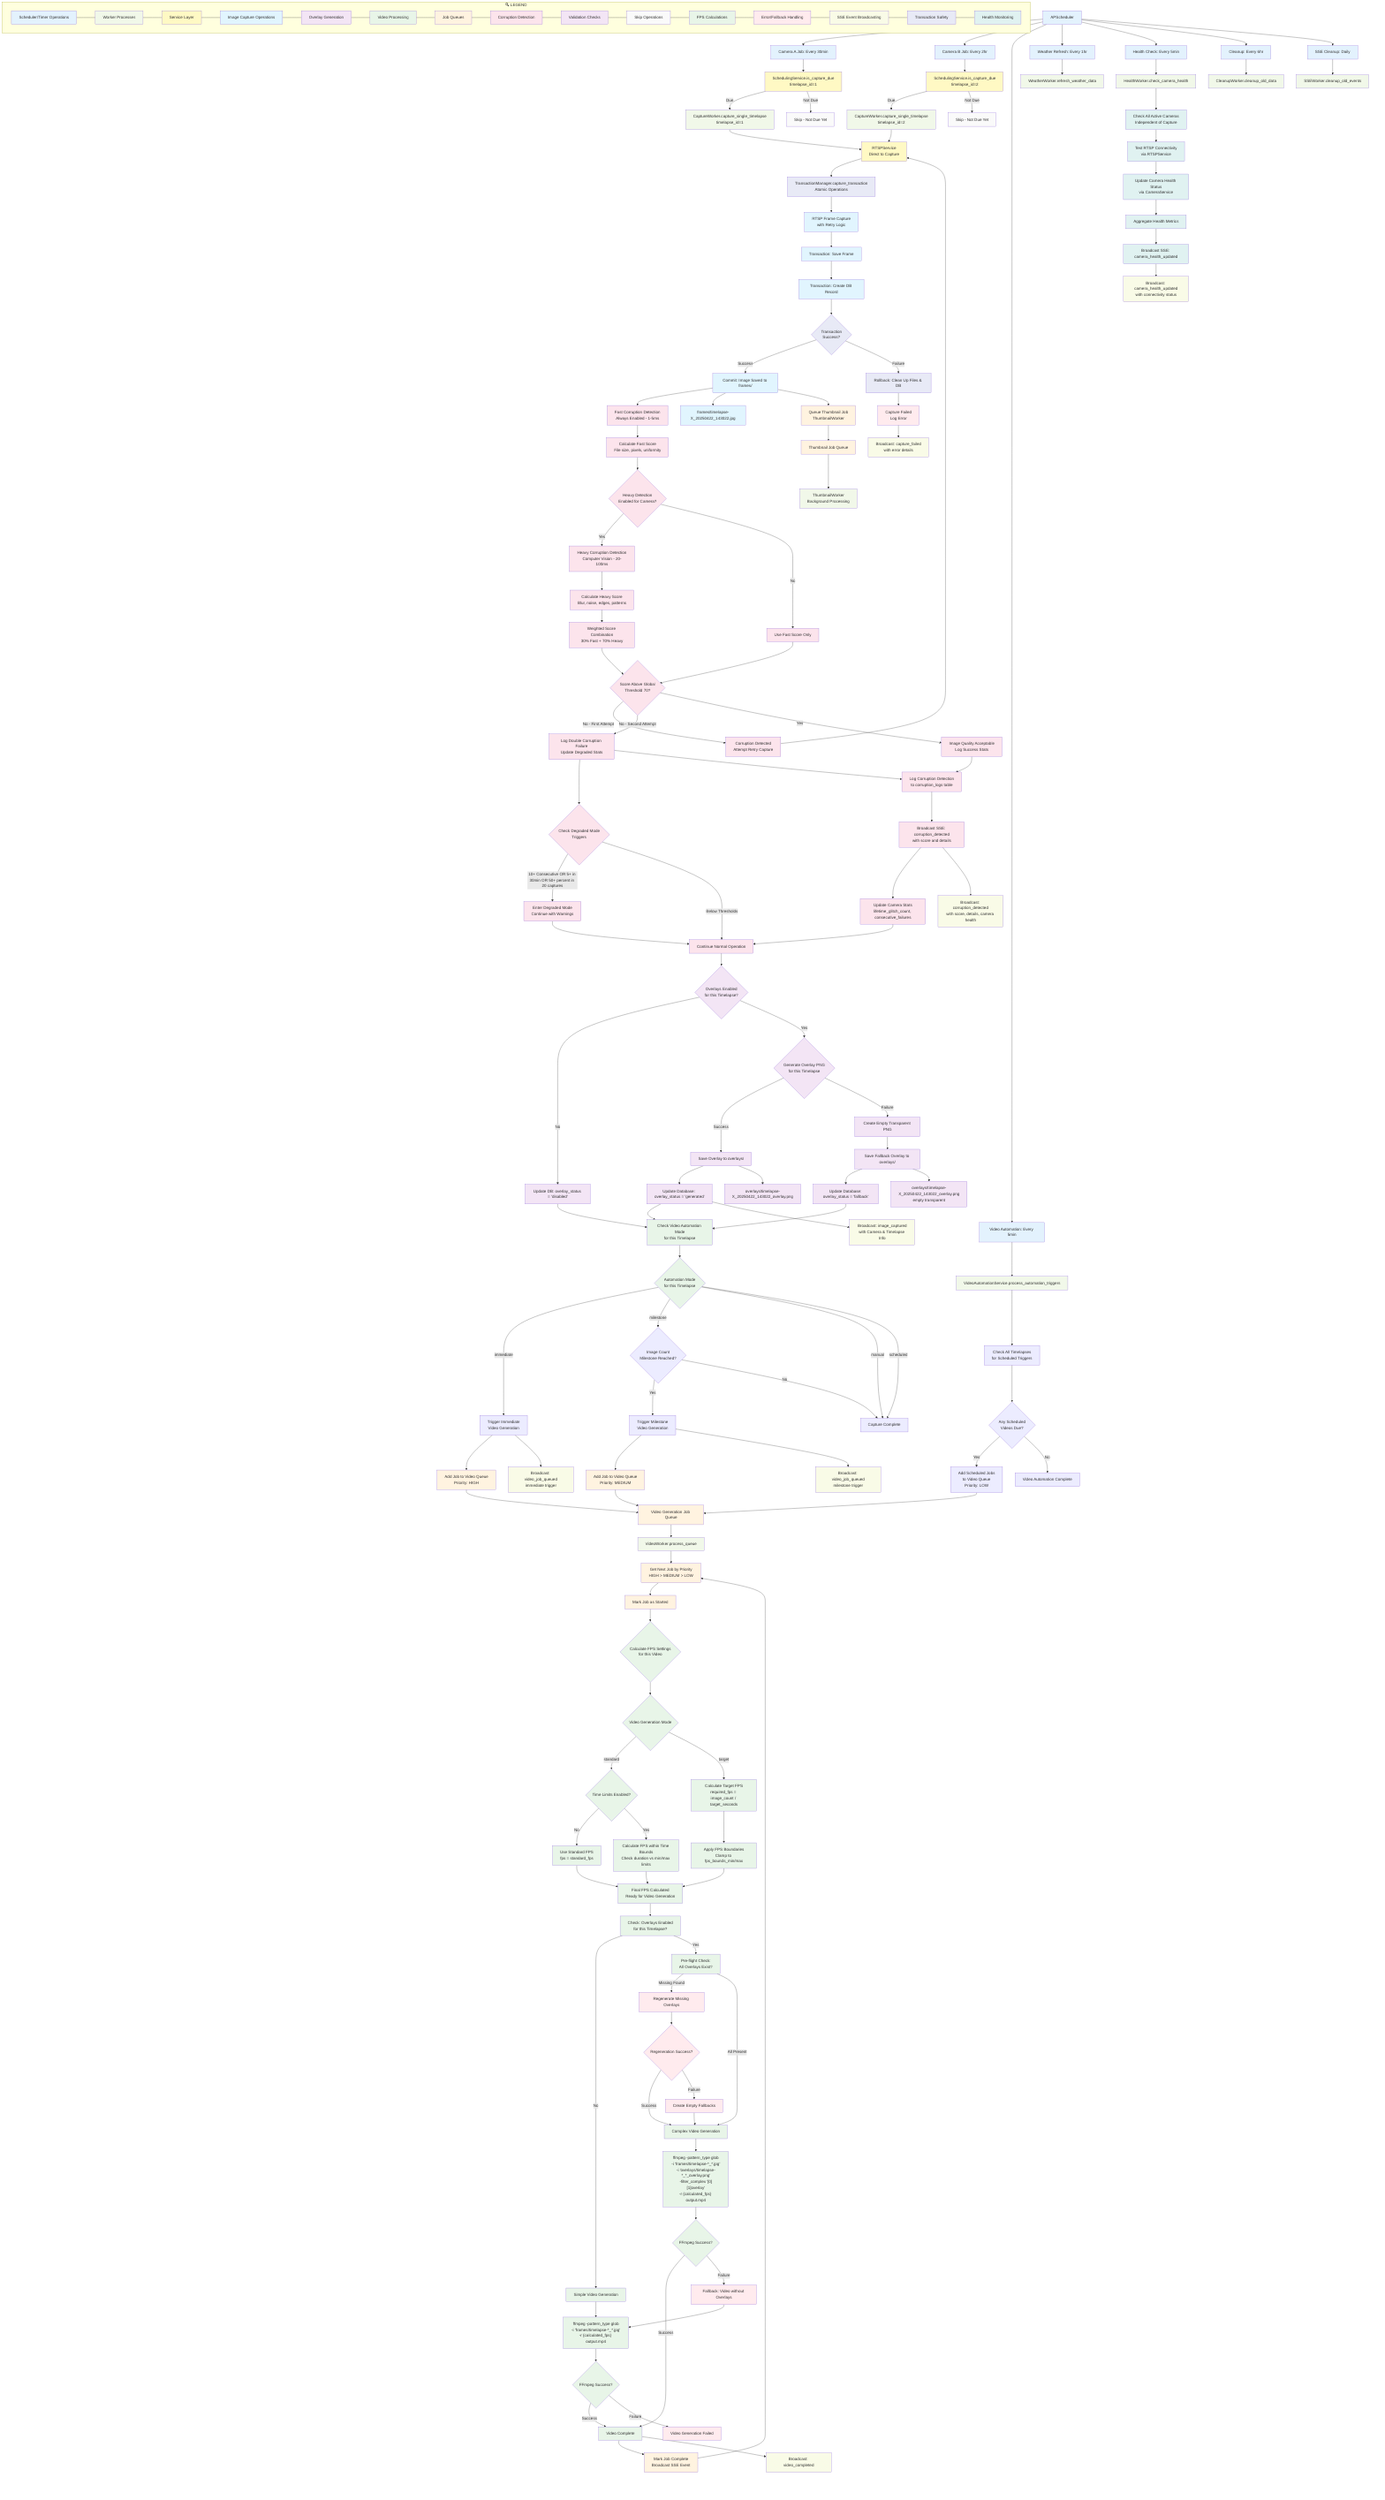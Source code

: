 flowchart TD
    %% Scheduler Layer with SchedulingService Integration
    SCHED[APScheduler] --> SCHED1[Camera A Job: Every 30min]
    SCHED --> SCHED2[Camera B Job: Every 2hr]
    SCHED --> SCHED3[Video Automation: Every 5min]
    SCHED --> SCHED4[Weather Refresh: Every 1hr]
    SCHED --> SCHED5[Health Check: Every 5min]
    SCHED --> SCHED6[Cleanup: Every 6hr]
    SCHED --> SCHED7[SSE Cleanup: Daily]
    
    %% SchedulingService Central Coordinator (NEW)
    SCHED1 --> SS1[SchedulingService.is_capture_due<br/>timelapse_id=1]
    SCHED2 --> SS2[SchedulingService.is_capture_due<br/>timelapse_id=2]
    SCHED5 --> HS[HealthWorker.check_camera_health]
    
    %% Worker Orchestration
    SS1 -->|Due| CW1[CaptureWorker.capture_single_timelapse<br/>timelapse_id=1]
    SS2 -->|Due| CW2[CaptureWorker.capture_single_timelapse<br/>timelapse_id=2]
    SS1 -->|Not Due| SKIPDUE1[Skip - Not Due Yet]
    SS2 -->|Not Due| SKIPDUE2[Skip - Not Due Yet]
    SCHED3 --> VW[VideoAutomationService.process_automation_triggers]
    SCHED4 --> WW[WeatherWorker.refresh_weather_data]
    SCHED6 --> CLW[CleanupWorker.cleanup_old_data]
    SCHED7 --> SSEW[SSEWorker.cleanup_old_events]
    
    %% Health Monitoring Flow (SEPARATED WORKER)
    HS --> HCHECK[Check All Active Cameras<br/>Independent of Capture]
    HCHECK --> HTEST[Test RTSP Connectivity<br/>via RTSPService]
    HTEST --> HUPDATE[Update Camera Health Status<br/>via CameraService]
    HUPDATE --> HMETRICS[Aggregate Health Metrics]
    HMETRICS --> HSSE[Broadcast SSE: camera_health_updated]
    
    %% Pre-Capture Validation Pipeline (SCHEDULER TRUST MODEL)
    %% Note: CaptureWorker trusts scheduler validation - no redundant checks
    CW1 --> RTSPSERV[RTSPService<br/>Direct to Capture]
    CW2 --> RTSPSERV
    
    %% Note: Validation logic moved to SchedulingService
    %% Auto-stop, status checks, time windows handled at scheduler level
    
    %% Improved Service Layer (NEW)
    RTSPSERV --> TXN[TransactionManager.capture_transaction<br/>Atomic Operations]
    
    %% Transaction-Safe Capture Pipeline (NEW)
    TXN --> RTSPCAPTURE[RTSP Frame Capture<br/>with Retry Logic]
    RTSPCAPTURE --> TXNSAVE[Transaction: Save Frame]
    TXNSAVE --> TXNDB[Transaction: Create DB Record]
    TXNDB --> TXNCOMMIT{Transaction<br/>Success?}
    
    %% Transaction Outcomes
    TXNCOMMIT -->|Success| MERGE[Commit: Image Saved to frames/]
    TXNCOMMIT -->|Failure| TXNROLLBACK[Rollback: Clean Up Files & DB]
    TXNROLLBACK --> CAPTUREFAIL[Capture Failed<br/>Log Error]
    
    %% Corruption Detection Pipeline
    MERGE --> FASTDETECT[Fast Corruption Detection<br/>Always Enabled - 1-5ms]
    FASTDETECT --> FASTSCORE[Calculate Fast Score<br/>File size, pixels, uniformity]
    FASTSCORE --> HEAVYCHECK{Heavy Detection<br/>Enabled for Camera?}
    
    %% Heavy Detection Path
    HEAVYCHECK -->|Yes| HEAVYDETECT[Heavy Corruption Detection<br/>Computer Vision - 20-100ms]
    HEAVYDETECT --> HEAVYSCORE[Calculate Heavy Score<br/>Blur, noise, edges, patterns]
    HEAVYSCORE --> COMBINESCORE[Weighted Score Combination<br/>30% Fast + 70% Heavy]
    
    %% Fast Only Path
    HEAVYCHECK -->|No| USEFASTSCORE[Use Fast Score Only]
    USEFASTSCORE --> SCORETHRESH{Score Above Global<br/>Threshold 70?}
    COMBINESCORE --> SCORETHRESH
    
    %% Score Evaluation and Retry Logic
    SCORETHRESH -->|No - First Attempt| RETRY[Corruption Detected<br/>Attempt Retry Capture]
    RETRY --> RTSPSERV
    SCORETHRESH -->|No - Second Attempt| RETRYFAIL[Log Double Corruption Failure<br/>Update Degraded Stats]
    SCORETHRESH -->|Yes| CORRUPTSUCCESS[Image Quality Acceptable<br/>Log Success Stats]
    
    %% Degraded Mode Monitoring
    RETRYFAIL --> DEGRADEDCHECK{Check Degraded Mode<br/>Triggers}
    DEGRADEDCHECK -->|10+ Consecutive OR 5+ in 30min OR 50+ percent in 20 captures| DEGRADEDMODE[Enter Degraded Mode<br/>Continue with Warnings]
    DEGRADEDCHECK -->|Below Thresholds| CONTINUECAPTURE[Continue Normal Operation]
    DEGRADEDMODE --> CONTINUECAPTURE
    
    %% Corruption Logging and Broadcasting
    CORRUPTSUCCESS --> LOGCORRUPT[Log Corruption Detection<br/>to corruption_logs table]
    RETRYFAIL --> LOGCORRUPT
    LOGCORRUPT --> SSECORRUPT[Broadcast SSE: corruption_detected<br/>with score and details]
    SSECORRUPT --> UPDATECAMSTATS[Update Camera Stats<br/>lifetime_glitch_count, consecutive_failures]
    UPDATECAMSTATS --> CONTINUECAPTURE
    
    %% Continue to Overlay Generation
    CONTINUECAPTURE --> CHK{Overlays Enabled<br/>for this Timelapse?}
    
    %% Skip Overlay Path
    CHK -->|No| SKIPOVERLAY[Update DB: overlay_status = 'disabled']
    
    %% Generate Overlay Path
    CHK -->|Yes| OVL{Generate Overlay PNG<br/>for this Timelapse}
    
    %% Overlay Generation Success Path
    OVL -->|Success| SAVE[Save Overlay to overlays/]
    SAVE --> DBUPDATE[Update Database: overlay_status = 'generated']
    
    %% Overlay Generation Failure Path
    OVL -->|Failure| FALL[Create Empty Transparent PNG]
    FALL --> FALLSAVE[Save Fallback Overlay to overlays/]
    FALLSAVE --> FALLDB[Update Database: overlay_status = 'fallback']
    
    %% File Structure Examples
    MERGE --> FILEEX1[frames/timelapse-X_20250422_143022.jpg]
    SAVE --> FILEEX2[overlays/timelapse-X_20250422_143022_overlay.png]
    FALLSAVE --> FILEEX3[overlays/timelapse-X_20250422_143022_overlay.png<br/>empty transparent]
    
    %% Thumbnail Background Jobs
    MERGE --> THM[Queue Thumbnail Job<br/>ThumbnailWorker]
    THM --> THMQ[Thumbnail Job Queue]
    THMQ --> THMW[ThumbnailWorker<br/>Background Processing]
    
    %% Video Automation Triggers
    DBUPDATE --> AUTO[Check Video Automation Mode<br/>for this Timelapse]
    FALLDB --> AUTO
    SKIPOVERLAY --> AUTO
    
    %% Video Automation Decision Trees
    AUTO --> MODE{Automation Mode<br/>for this Timelapse}
    
    %% Immediate Mode
    MODE -->|immediate| IMM[Trigger Immediate<br/>Video Generation]
    IMM --> VQHIGH[Add Job to Video Queue<br/>Priority: HIGH]
    
    %% Milestone Mode
    MODE -->|milestone| MILE{Image Count<br/>Milestone Reached?}
    MILE -->|Yes| MILETRIG[Trigger Milestone<br/>Video Generation]
    MILE -->|No| DONE[Capture Complete]
    MILETRIG --> VQMED[Add Job to Video Queue<br/>Priority: MEDIUM]
    
    %% Manual/Scheduled Modes
    MODE -->|manual| DONE
    MODE -->|scheduled| DONE
    
    %% Scheduled Video Automation (Separate Process)
    VW --> VWCHECK[Check All Timelapses<br/>for Scheduled Triggers]
    VWCHECK --> SCHEDTRIG{Any Scheduled<br/>Videos Due?}
    SCHEDTRIG -->|Yes| SCHEDQ[Add Scheduled Jobs<br/>to Video Queue<br/>Priority: LOW]
    SCHEDTRIG -->|No| VWDONE[Video Automation Complete]
    
    %% Video Generation Job Queue Processing
    VQHIGH --> VGQ[Video Generation Job Queue]
    VQMED --> VGQ
    SCHEDQ --> VGQ
    VGQ --> VGW[VideoWorker.process_queue]
    
    %% Video Generation Pipeline
    VGW --> NEXTJOB[Get Next Job by Priority<br/>HIGH > MEDIUM > LOW]
    NEXTJOB --> STARTJOB[Mark Job as Started]
    STARTJOB --> FPSCALC{Calculate FPS Settings<br/>for this Video}
    
    %% FPS Calculation Decision Tree
    FPSCALC --> GENMODE{Video Generation Mode}
    
    %% Standard FPS Mode Branch
    GENMODE -->|standard| TIMELIMITS{Time Limits Enabled?}
    TIMELIMITS -->|No| USESTD[Use Standard FPS<br/>fps = standard_fps]
    TIMELIMITS -->|Yes| STDCALC[Calculate FPS within Time Bounds<br/>Check duration vs min/max limits]
    
    %% Target Duration Mode Branch
    GENMODE -->|target| TARGETCALC[Calculate Target FPS<br/>required_fps = image_count / target_seconds]
    TARGETCALC --> FPSBOUNDS[Apply FPS Boundaries<br/>Clamp to fps_bounds_min/max]
    
    %% FPS Calculation Results
    USESTD --> FPSRESULT[Final FPS Calculated<br/>Ready for Video Generation]
    STDCALC --> FPSRESULT
    FPSBOUNDS --> FPSRESULT
    
    %% Continue to Overlay Check
    FPSRESULT --> OVLCHECK[Check: Overlays Enabled<br/>for this Timelapse?]
    
    %% No Overlays Video Path (Skip all overlay logic)
    OVLCHECK -->|No| SIMPLEVM[Simple Video Generation]
    SIMPLEVM --> SIMPLEFF["ffmpeg -pattern_type glob<br/>-i 'frames/timelapse-*_*.jpg'<br/>-r {calculated_fps} output.mp4"]
    
    %% Overlays Enabled - Do Preflight Check
    OVLCHECK -->|Yes| PREFLIGHT[Pre-flight Check:<br/>All Overlays Exist?]
    
    %% Missing Overlay Handling (only if overlays enabled)
    PREFLIGHT -->|Missing Found| REGEN[Regenerate Missing Overlays]
    REGEN --> REGENSUC{Regeneration Success?}
    REGENSUC -->|Success| COMPLEXVM[Complex Video Generation]
    REGENSUC -->|Failure| FALLBACKCREATE[Create Empty Fallbacks]
    FALLBACKCREATE --> COMPLEXVM
    
    %% Normal Path (overlays enabled and all present)
    PREFLIGHT -->|All Present| COMPLEXVM
    
    %% Complex FFmpeg with Overlays
    COMPLEXVM --> COMPLEXFF["ffmpeg -pattern_type glob<br/>-i 'frames/timelapse-*_*.jpg'<br/>-i 'overlays/timelapse-*_*_overlay.png'<br/>-filter_complex '[0][1]overlay'<br/>-r {calculated_fps} output.mp4"]
    
    %% FFmpeg Results
    SIMPLEFF --> SIMPLESUC{FFmpeg Success?}
    COMPLEXFF --> COMPLEXSUC{FFmpeg Success?}
    
    SIMPLESUC -->|Success| VIDEODONE[Video Complete]
    COMPLEXSUC -->|Success| VIDEODONE
    
    %% Final Fallback Path
    SIMPLESUC -->|Failure| VIDEOERROR[Video Generation Failed]
    COMPLEXSUC -->|Failure| FALLBACKNOOVL[Fallback: Video without Overlays]
    FALLBACKNOOVL --> SIMPLEFF
    
    %% Job Completion
    VIDEODONE --> JOBCOMPLETE[Mark Job Complete<br/>Broadcast SSE Event]
    JOBCOMPLETE --> NEXTJOB
    
    %% SSE Event Broadcasting
    DBUPDATE --> SSE1[Broadcast: image_captured<br/>with Camera & Timelapse Info]
    IMM --> SSE2[Broadcast: video_job_queued<br/>immediate trigger]
    MILETRIG --> SSE3[Broadcast: video_job_queued<br/>milestone trigger]
    VIDEODONE --> SSE4[Broadcast: video_completed]
    SSECORRUPT --> SSE5[Broadcast: corruption_detected<br/>with score, details, camera health]
    CAPTUREFAIL --> SSE6[Broadcast: capture_failed<br/>with error details]
    HSSE --> SSE7[Broadcast: camera_health_updated<br/>with connectivity status]
    
    %% Legend
    subgraph LEGEND [" 🔍 LEGEND "]
        L1[Scheduler/Timer Operations]:::scheduler
        L1 --- L2[Worker Processes]:::worker
        L2 --- L3[Service Layer]:::service
        L3 --- L4[Image Capture Operations]:::capture
        L4 --- L5[Overlay Generation]:::overlay
        L5 --- L6[Video Processing]:::video
        L6 --- L7[Job Queues]:::queue
        L7 --- L8[Corruption Detection]:::corruption
        L8 --- L9[Validation Checks]:::validation
        L9 --- L10[Skip Operations]:::skip
        L10 --- L11[FPS Calculations]:::fps
        L11 --- L12[Error/Fallback Handling]:::fallback
        L12 --- L13[SSE Event Broadcasting]:::sse
        L13 --- L14[Transaction Safety]:::transaction
        L14 --- L15[Health Monitoring]:::health
    end
    
    %% Styling
    classDef scheduler fill:#e3f2fd
    classDef worker fill:#f1f8e9
    classDef service fill:#fff9c4
    classDef capture fill:#e1f5fe
    classDef overlay fill:#f3e5f5
    classDef video fill:#e8f5e8
    classDef queue fill:#fff3e0
    classDef fallback fill:#ffebee
    classDef sse fill:#f9fbe7
    classDef validation fill:#f3e5f5
    classDef skip fill:#fafafa
    classDef fps fill:#e8f5e8
    classDef corruption fill:#fce4ec
    classDef transaction fill:#e8eaf6
    classDef health fill:#e0f2f1
    
    class SCHED,SCHED1,SCHED2,SCHED3,SCHED4,SCHED5,SCHED6,SCHED7 scheduler
    class CW1,CW2,HS,VW,WW,THMW,VGW,CLW,SSEW worker
    class SS1,SS2,RTSPSERV service
    class RTSPCAPTURE,TXNSAVE,TXNDB,MERGE,FILEEX1 capture
    class CHK,OVL,SAVE,DBUPDATE,FALL,FALLSAVE,FALLDB,FILEEX2,FILEEX3,SKIPOVERLAY overlay
    class AUTO,MODE,PREFLIGHT,OVLCHECK,SIMPLEVM,COMPLEXVM,SIMPLEFF,COMPLEXFF,VIDEODONE,SIMPLESUC,COMPLEXSUC video
    class VQHIGH,VQMED,VGQ,THMQ,THM,NEXTJOB,STARTJOB,JOBCOMPLETE queue
    class SKIP,REGEN,REGENSUC,FALLBACKCREATE,FALLBACKNOOVL,VIDEOERROR,CAPTUREFAIL fallback
    class SSE1,SSE2,SSE3,SSE4,SSE5,SSE6,SSE7 sse
    class SKIPDUE1,SKIPDUE2 skip
    class FPSCALC,GENMODE,TIMELIMITS,USESTD,STDCALC,TARGETCALC,FPSBOUNDS,FPSRESULT fps
    class FASTDETECT,FASTSCORE,HEAVYCHECK,HEAVYDETECT,HEAVYSCORE,COMBINESCORE,USEFASTSCORE,SCORETHRESH,RETRY,RETRYFAIL,CORRUPTSUCCESS,DEGRADEDCHECK,DEGRADEDMODE,CONTINUECAPTURE,LOGCORRUPT,SSECORRUPT,UPDATECAMSTATS corruption
    class TXN,TXNCOMMIT,TXNROLLBACK transaction
    class HCHECK,HTEST,HUPDATE,HMETRICS,HSSE health